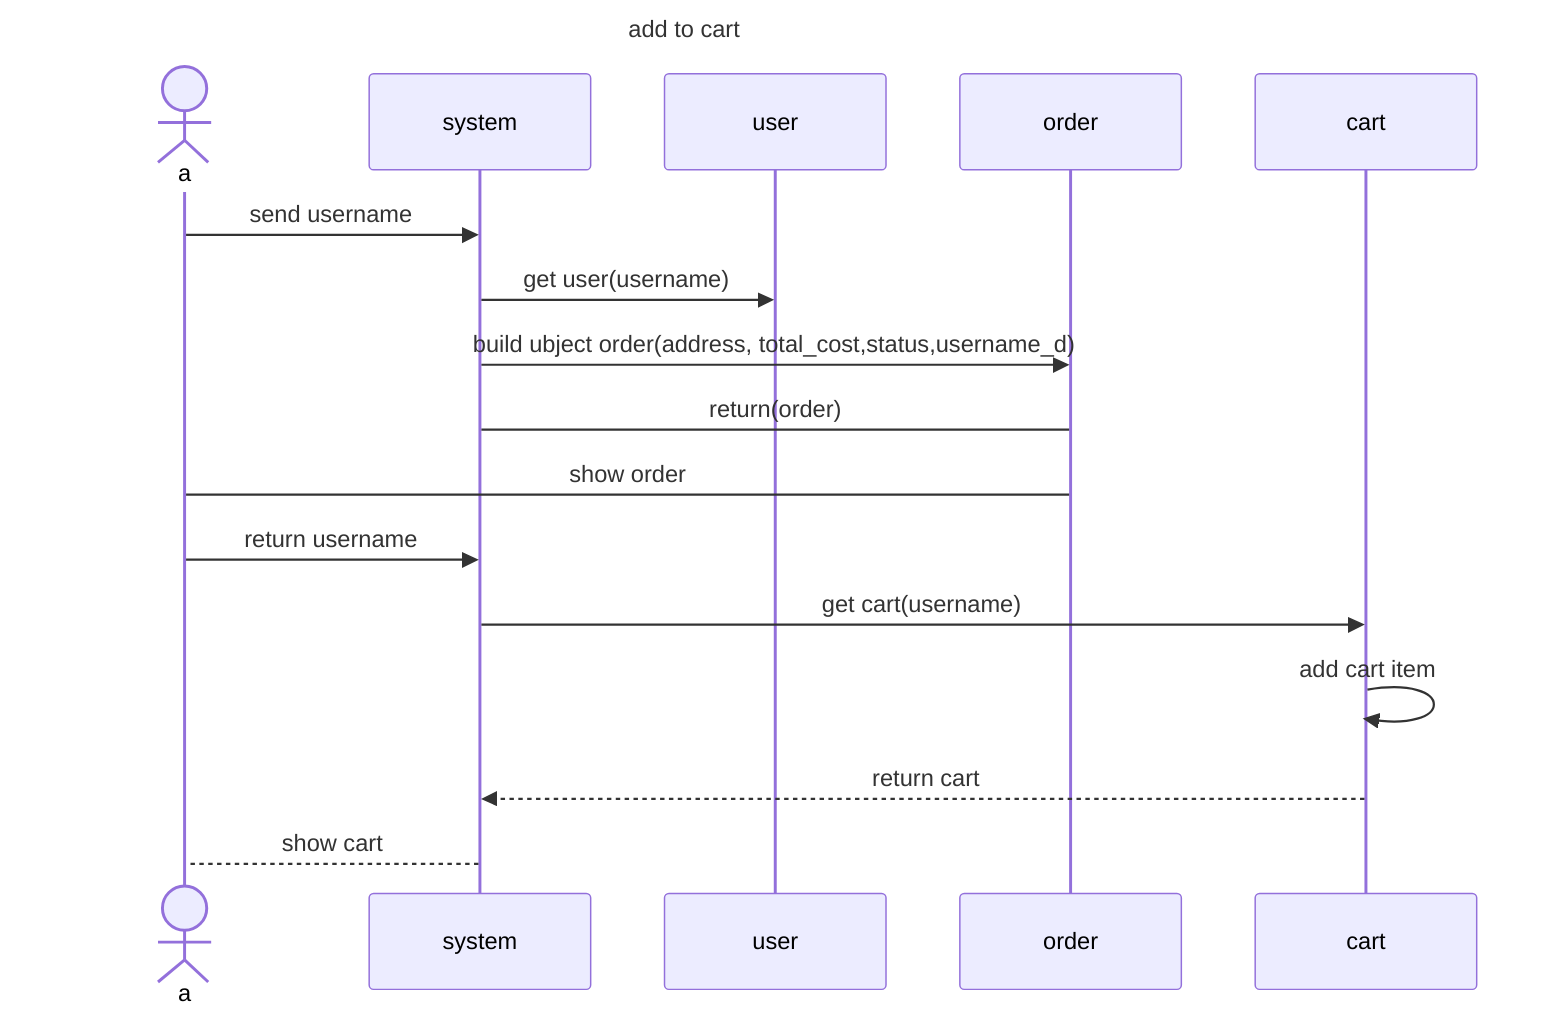 sequenceDiagram
    title creat order
    actor a
    participant system 
    participant user
    participant user
    a ->> system :send username 
    system ->> user :get user(username)
    system ->> order: build ubject order(address, total_cost,status,username_d)
    order -> system: return(order)
    order -> a: show order


    title add to cart
    participant system 
    participant cart
    actor a 
    a ->> system:return username
    system ->> cart:get cart(username)
    cart ->> cart: add cart item 
    cart -->> system : return cart 
    system --> a :show cart